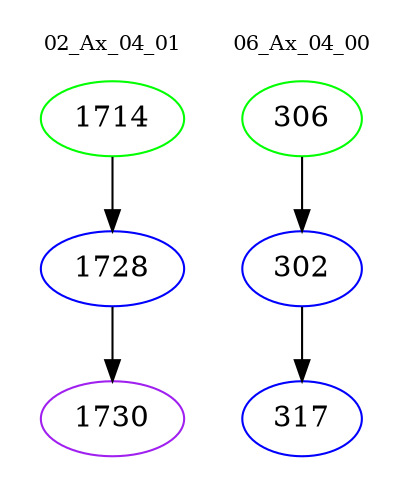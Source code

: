 digraph{
subgraph cluster_0 {
color = white
label = "02_Ax_04_01";
fontsize=10;
T0_1714 [label="1714", color="green"]
T0_1714 -> T0_1728 [color="black"]
T0_1728 [label="1728", color="blue"]
T0_1728 -> T0_1730 [color="black"]
T0_1730 [label="1730", color="purple"]
}
subgraph cluster_1 {
color = white
label = "06_Ax_04_00";
fontsize=10;
T1_306 [label="306", color="green"]
T1_306 -> T1_302 [color="black"]
T1_302 [label="302", color="blue"]
T1_302 -> T1_317 [color="black"]
T1_317 [label="317", color="blue"]
}
}
